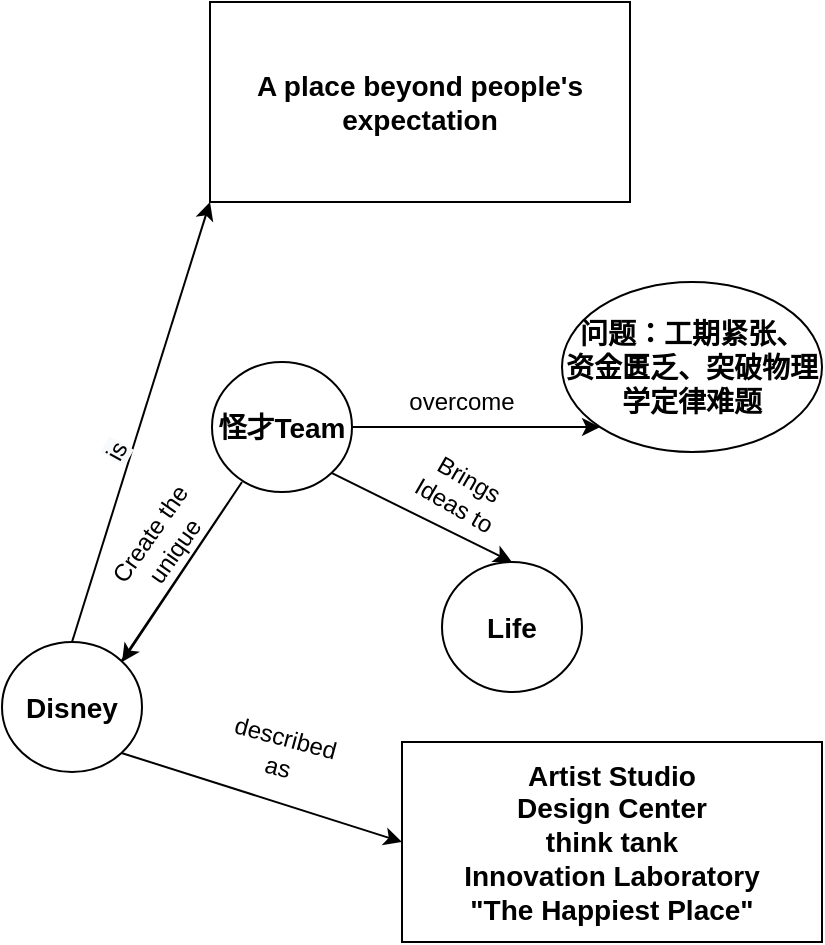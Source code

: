 <mxfile version="15.9.1" type="github">
  <diagram id="Eg2X4exUauVk93Lk7n2n" name="Page-1">
    <mxGraphModel dx="1422" dy="794" grid="1" gridSize="10" guides="1" tooltips="1" connect="1" arrows="1" fold="1" page="1" pageScale="1" pageWidth="827" pageHeight="1169" math="0" shadow="0">
      <root>
        <mxCell id="0" />
        <mxCell id="1" parent="0" />
        <mxCell id="asPSAtxc_pzzXM39m6-X-1" value="Disney" style="ellipse;whiteSpace=wrap;html=1;fontStyle=1;fontSize=14;" parent="1" vertex="1">
          <mxGeometry x="370" y="380" width="70" height="65" as="geometry" />
        </mxCell>
        <mxCell id="asPSAtxc_pzzXM39m6-X-2" value="Life" style="ellipse;whiteSpace=wrap;html=1;fontStyle=1;fontSize=14;" parent="1" vertex="1">
          <mxGeometry x="590" y="340" width="70" height="65" as="geometry" />
        </mxCell>
        <mxCell id="asPSAtxc_pzzXM39m6-X-3" value="" style="endArrow=classic;html=1;rounded=0;exitX=1;exitY=1;exitDx=0;exitDy=0;entryX=0.5;entryY=0;entryDx=0;entryDy=0;" parent="1" edge="1" target="asPSAtxc_pzzXM39m6-X-2" source="UhHhqisBvOqcBHwaHRAv-7">
          <mxGeometry width="50" height="50" relative="1" as="geometry">
            <mxPoint x="545" y="340" as="sourcePoint" />
            <mxPoint x="635" y="300" as="targetPoint" />
          </mxGeometry>
        </mxCell>
        <mxCell id="asPSAtxc_pzzXM39m6-X-4" value="Brings Ideas to" style="text;html=1;strokeColor=none;fillColor=none;align=center;verticalAlign=middle;whiteSpace=wrap;rounded=0;rotation=30;" parent="1" vertex="1">
          <mxGeometry x="570" y="290" width="60" height="30" as="geometry" />
        </mxCell>
        <mxCell id="UhHhqisBvOqcBHwaHRAv-2" value="&lt;b&gt;Artist Studio&lt;br&gt;Design Center&lt;br&gt;think tank&lt;br&gt;Innovation Laboratory&lt;br&gt;&quot;The Happiest Place&quot;&lt;br&gt;&lt;/b&gt;" style="rounded=0;whiteSpace=wrap;html=1;fontSize=14;" vertex="1" parent="1">
          <mxGeometry x="570" y="430" width="210" height="100" as="geometry" />
        </mxCell>
        <mxCell id="UhHhqisBvOqcBHwaHRAv-4" value="" style="endArrow=classic;html=1;rounded=0;fontSize=14;entryX=0;entryY=0.5;entryDx=0;entryDy=0;exitX=1;exitY=1;exitDx=0;exitDy=0;" edge="1" parent="1" source="asPSAtxc_pzzXM39m6-X-1" target="UhHhqisBvOqcBHwaHRAv-2">
          <mxGeometry width="50" height="50" relative="1" as="geometry">
            <mxPoint x="390" y="400" as="sourcePoint" />
            <mxPoint x="440" y="350" as="targetPoint" />
          </mxGeometry>
        </mxCell>
        <mxCell id="UhHhqisBvOqcBHwaHRAv-6" value="described as" style="text;html=1;strokeColor=none;fillColor=none;align=center;verticalAlign=middle;whiteSpace=wrap;rounded=0;rotation=15;" vertex="1" parent="1">
          <mxGeometry x="480" y="420" width="60" height="30" as="geometry" />
        </mxCell>
        <mxCell id="UhHhqisBvOqcBHwaHRAv-14" style="edgeStyle=orthogonalEdgeStyle;rounded=0;orthogonalLoop=1;jettySize=auto;html=1;exitX=1;exitY=0.5;exitDx=0;exitDy=0;entryX=0;entryY=1;entryDx=0;entryDy=0;fontSize=14;" edge="1" parent="1" source="UhHhqisBvOqcBHwaHRAv-7" target="UhHhqisBvOqcBHwaHRAv-11">
          <mxGeometry relative="1" as="geometry" />
        </mxCell>
        <mxCell id="UhHhqisBvOqcBHwaHRAv-7" value="怪才Team" style="ellipse;whiteSpace=wrap;html=1;fontStyle=1;fontSize=14;" vertex="1" parent="1">
          <mxGeometry x="475" y="240" width="70" height="65" as="geometry" />
        </mxCell>
        <mxCell id="UhHhqisBvOqcBHwaHRAv-9" value="" style="endArrow=classic;html=1;rounded=0;fontSize=14;exitX=1;exitY=0;exitDx=0;exitDy=0;" edge="1" parent="1" source="asPSAtxc_pzzXM39m6-X-1">
          <mxGeometry width="50" height="50" relative="1" as="geometry">
            <mxPoint x="390" y="400" as="sourcePoint" />
            <mxPoint x="430" y="390" as="targetPoint" />
            <Array as="points">
              <mxPoint x="490" y="300" />
            </Array>
          </mxGeometry>
        </mxCell>
        <mxCell id="UhHhqisBvOqcBHwaHRAv-10" value="Create the unique" style="text;html=1;strokeColor=none;fillColor=none;align=center;verticalAlign=middle;whiteSpace=wrap;rounded=0;rotation=-55;" vertex="1" parent="1">
          <mxGeometry x="420" y="290" width="60" height="80" as="geometry" />
        </mxCell>
        <mxCell id="UhHhqisBvOqcBHwaHRAv-11" value="问题：工期紧张、&lt;br&gt;资金匮乏、突破物理学定律难题" style="ellipse;whiteSpace=wrap;html=1;fontStyle=1;fontSize=14;" vertex="1" parent="1">
          <mxGeometry x="650" y="200" width="130" height="85" as="geometry" />
        </mxCell>
        <mxCell id="UhHhqisBvOqcBHwaHRAv-15" value="overcome" style="text;html=1;strokeColor=none;fillColor=none;align=center;verticalAlign=middle;whiteSpace=wrap;rounded=0;rotation=0;" vertex="1" parent="1">
          <mxGeometry x="570" y="220" width="60" height="80" as="geometry" />
        </mxCell>
        <mxCell id="UhHhqisBvOqcBHwaHRAv-16" value="&lt;b&gt;A place beyond people&#39;s expectation&lt;br&gt;&lt;/b&gt;" style="rounded=0;whiteSpace=wrap;html=1;fontSize=14;" vertex="1" parent="1">
          <mxGeometry x="474" y="60" width="210" height="100" as="geometry" />
        </mxCell>
        <mxCell id="UhHhqisBvOqcBHwaHRAv-18" value="" style="endArrow=classic;html=1;rounded=0;fontSize=14;entryX=0;entryY=1;entryDx=0;entryDy=0;exitX=0.5;exitY=0;exitDx=0;exitDy=0;" edge="1" parent="1" source="asPSAtxc_pzzXM39m6-X-1" target="UhHhqisBvOqcBHwaHRAv-16">
          <mxGeometry width="50" height="50" relative="1" as="geometry">
            <mxPoint x="400" y="370" as="sourcePoint" />
            <mxPoint x="440" y="340" as="targetPoint" />
          </mxGeometry>
        </mxCell>
        <mxCell id="UhHhqisBvOqcBHwaHRAv-19" value="&lt;span style=&quot;color: rgb(0 , 0 , 0) ; font-family: &amp;#34;helvetica&amp;#34; ; font-size: 12px ; font-style: normal ; font-weight: 400 ; letter-spacing: normal ; text-align: center ; text-indent: 0px ; text-transform: none ; word-spacing: 0px ; background-color: rgb(248 , 249 , 250) ; display: inline ; float: none&quot;&gt;is&lt;/span&gt;" style="text;whiteSpace=wrap;html=1;fontSize=14;rotation=-61;" vertex="1" parent="1">
          <mxGeometry x="413.5" y="257.5" width="40" height="30" as="geometry" />
        </mxCell>
      </root>
    </mxGraphModel>
  </diagram>
</mxfile>
